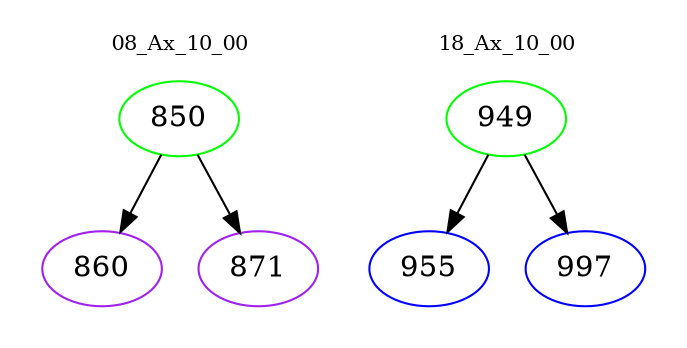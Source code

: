 digraph{
subgraph cluster_0 {
color = white
label = "08_Ax_10_00";
fontsize=10;
T0_850 [label="850", color="green"]
T0_850 -> T0_860 [color="black"]
T0_860 [label="860", color="purple"]
T0_850 -> T0_871 [color="black"]
T0_871 [label="871", color="purple"]
}
subgraph cluster_1 {
color = white
label = "18_Ax_10_00";
fontsize=10;
T1_949 [label="949", color="green"]
T1_949 -> T1_955 [color="black"]
T1_955 [label="955", color="blue"]
T1_949 -> T1_997 [color="black"]
T1_997 [label="997", color="blue"]
}
}
